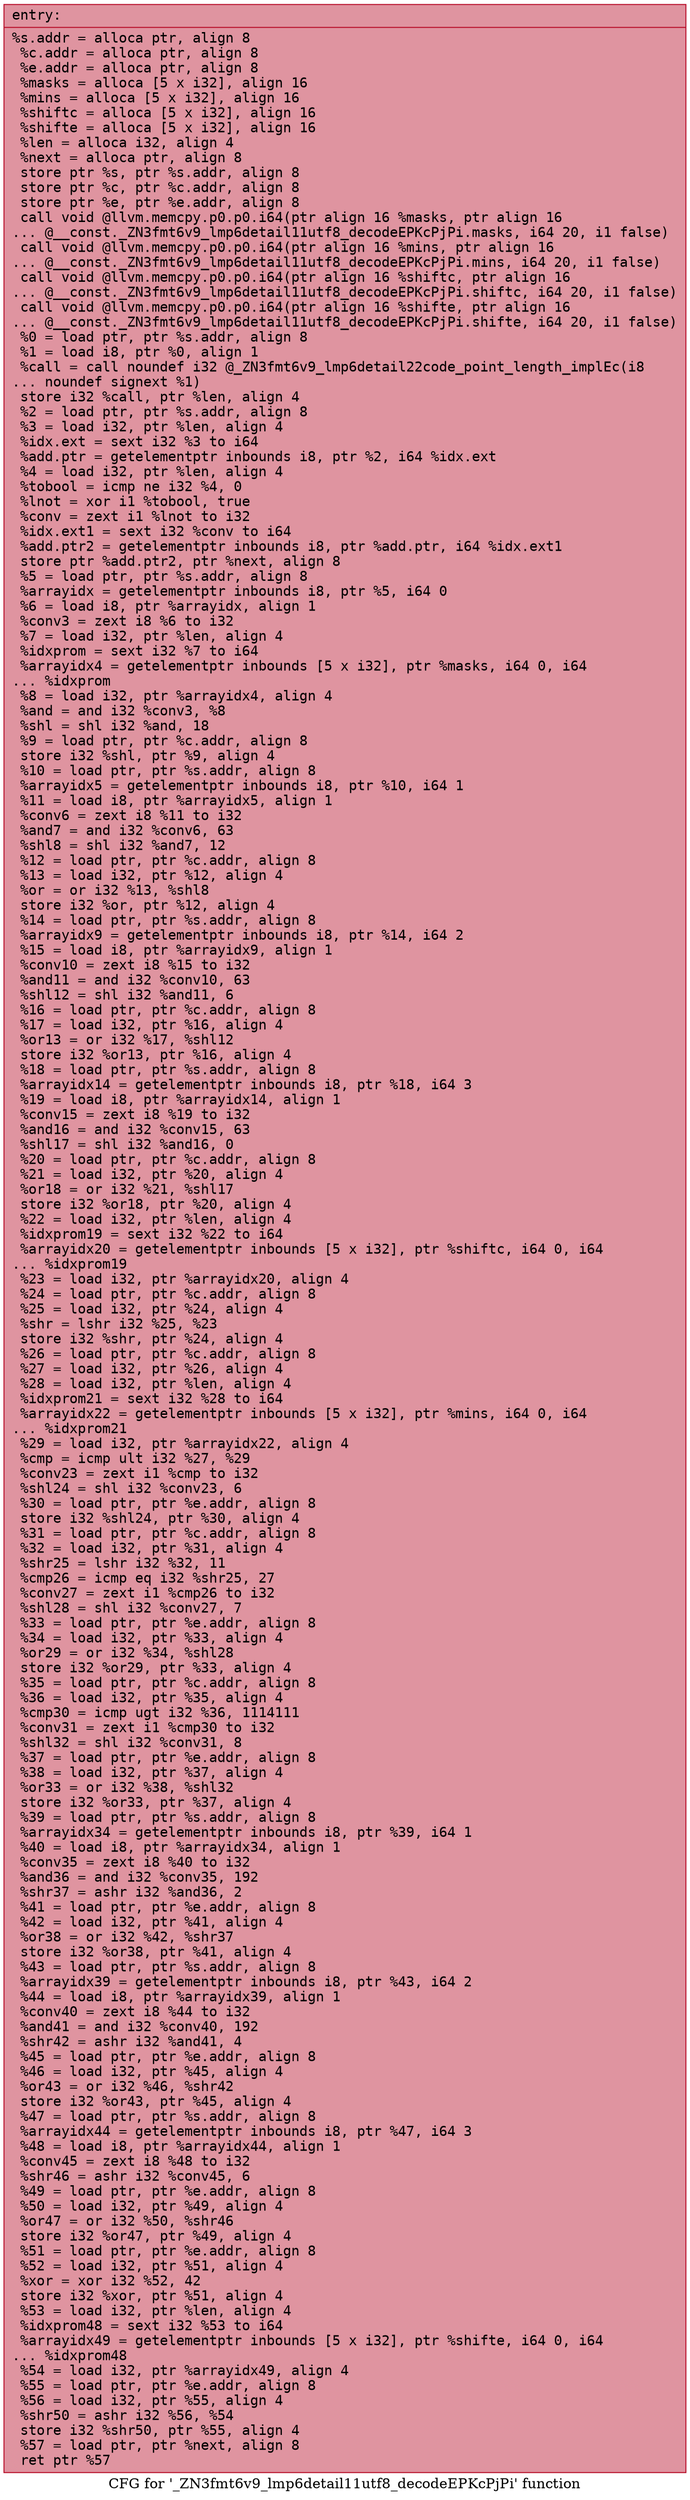 digraph "CFG for '_ZN3fmt6v9_lmp6detail11utf8_decodeEPKcPjPi' function" {
	label="CFG for '_ZN3fmt6v9_lmp6detail11utf8_decodeEPKcPjPi' function";

	Node0x55fec30518a0 [shape=record,color="#b70d28ff", style=filled, fillcolor="#b70d2870" fontname="Courier",label="{entry:\l|  %s.addr = alloca ptr, align 8\l  %c.addr = alloca ptr, align 8\l  %e.addr = alloca ptr, align 8\l  %masks = alloca [5 x i32], align 16\l  %mins = alloca [5 x i32], align 16\l  %shiftc = alloca [5 x i32], align 16\l  %shifte = alloca [5 x i32], align 16\l  %len = alloca i32, align 4\l  %next = alloca ptr, align 8\l  store ptr %s, ptr %s.addr, align 8\l  store ptr %c, ptr %c.addr, align 8\l  store ptr %e, ptr %e.addr, align 8\l  call void @llvm.memcpy.p0.p0.i64(ptr align 16 %masks, ptr align 16\l... @__const._ZN3fmt6v9_lmp6detail11utf8_decodeEPKcPjPi.masks, i64 20, i1 false)\l  call void @llvm.memcpy.p0.p0.i64(ptr align 16 %mins, ptr align 16\l... @__const._ZN3fmt6v9_lmp6detail11utf8_decodeEPKcPjPi.mins, i64 20, i1 false)\l  call void @llvm.memcpy.p0.p0.i64(ptr align 16 %shiftc, ptr align 16\l... @__const._ZN3fmt6v9_lmp6detail11utf8_decodeEPKcPjPi.shiftc, i64 20, i1 false)\l  call void @llvm.memcpy.p0.p0.i64(ptr align 16 %shifte, ptr align 16\l... @__const._ZN3fmt6v9_lmp6detail11utf8_decodeEPKcPjPi.shifte, i64 20, i1 false)\l  %0 = load ptr, ptr %s.addr, align 8\l  %1 = load i8, ptr %0, align 1\l  %call = call noundef i32 @_ZN3fmt6v9_lmp6detail22code_point_length_implEc(i8\l... noundef signext %1)\l  store i32 %call, ptr %len, align 4\l  %2 = load ptr, ptr %s.addr, align 8\l  %3 = load i32, ptr %len, align 4\l  %idx.ext = sext i32 %3 to i64\l  %add.ptr = getelementptr inbounds i8, ptr %2, i64 %idx.ext\l  %4 = load i32, ptr %len, align 4\l  %tobool = icmp ne i32 %4, 0\l  %lnot = xor i1 %tobool, true\l  %conv = zext i1 %lnot to i32\l  %idx.ext1 = sext i32 %conv to i64\l  %add.ptr2 = getelementptr inbounds i8, ptr %add.ptr, i64 %idx.ext1\l  store ptr %add.ptr2, ptr %next, align 8\l  %5 = load ptr, ptr %s.addr, align 8\l  %arrayidx = getelementptr inbounds i8, ptr %5, i64 0\l  %6 = load i8, ptr %arrayidx, align 1\l  %conv3 = zext i8 %6 to i32\l  %7 = load i32, ptr %len, align 4\l  %idxprom = sext i32 %7 to i64\l  %arrayidx4 = getelementptr inbounds [5 x i32], ptr %masks, i64 0, i64\l... %idxprom\l  %8 = load i32, ptr %arrayidx4, align 4\l  %and = and i32 %conv3, %8\l  %shl = shl i32 %and, 18\l  %9 = load ptr, ptr %c.addr, align 8\l  store i32 %shl, ptr %9, align 4\l  %10 = load ptr, ptr %s.addr, align 8\l  %arrayidx5 = getelementptr inbounds i8, ptr %10, i64 1\l  %11 = load i8, ptr %arrayidx5, align 1\l  %conv6 = zext i8 %11 to i32\l  %and7 = and i32 %conv6, 63\l  %shl8 = shl i32 %and7, 12\l  %12 = load ptr, ptr %c.addr, align 8\l  %13 = load i32, ptr %12, align 4\l  %or = or i32 %13, %shl8\l  store i32 %or, ptr %12, align 4\l  %14 = load ptr, ptr %s.addr, align 8\l  %arrayidx9 = getelementptr inbounds i8, ptr %14, i64 2\l  %15 = load i8, ptr %arrayidx9, align 1\l  %conv10 = zext i8 %15 to i32\l  %and11 = and i32 %conv10, 63\l  %shl12 = shl i32 %and11, 6\l  %16 = load ptr, ptr %c.addr, align 8\l  %17 = load i32, ptr %16, align 4\l  %or13 = or i32 %17, %shl12\l  store i32 %or13, ptr %16, align 4\l  %18 = load ptr, ptr %s.addr, align 8\l  %arrayidx14 = getelementptr inbounds i8, ptr %18, i64 3\l  %19 = load i8, ptr %arrayidx14, align 1\l  %conv15 = zext i8 %19 to i32\l  %and16 = and i32 %conv15, 63\l  %shl17 = shl i32 %and16, 0\l  %20 = load ptr, ptr %c.addr, align 8\l  %21 = load i32, ptr %20, align 4\l  %or18 = or i32 %21, %shl17\l  store i32 %or18, ptr %20, align 4\l  %22 = load i32, ptr %len, align 4\l  %idxprom19 = sext i32 %22 to i64\l  %arrayidx20 = getelementptr inbounds [5 x i32], ptr %shiftc, i64 0, i64\l... %idxprom19\l  %23 = load i32, ptr %arrayidx20, align 4\l  %24 = load ptr, ptr %c.addr, align 8\l  %25 = load i32, ptr %24, align 4\l  %shr = lshr i32 %25, %23\l  store i32 %shr, ptr %24, align 4\l  %26 = load ptr, ptr %c.addr, align 8\l  %27 = load i32, ptr %26, align 4\l  %28 = load i32, ptr %len, align 4\l  %idxprom21 = sext i32 %28 to i64\l  %arrayidx22 = getelementptr inbounds [5 x i32], ptr %mins, i64 0, i64\l... %idxprom21\l  %29 = load i32, ptr %arrayidx22, align 4\l  %cmp = icmp ult i32 %27, %29\l  %conv23 = zext i1 %cmp to i32\l  %shl24 = shl i32 %conv23, 6\l  %30 = load ptr, ptr %e.addr, align 8\l  store i32 %shl24, ptr %30, align 4\l  %31 = load ptr, ptr %c.addr, align 8\l  %32 = load i32, ptr %31, align 4\l  %shr25 = lshr i32 %32, 11\l  %cmp26 = icmp eq i32 %shr25, 27\l  %conv27 = zext i1 %cmp26 to i32\l  %shl28 = shl i32 %conv27, 7\l  %33 = load ptr, ptr %e.addr, align 8\l  %34 = load i32, ptr %33, align 4\l  %or29 = or i32 %34, %shl28\l  store i32 %or29, ptr %33, align 4\l  %35 = load ptr, ptr %c.addr, align 8\l  %36 = load i32, ptr %35, align 4\l  %cmp30 = icmp ugt i32 %36, 1114111\l  %conv31 = zext i1 %cmp30 to i32\l  %shl32 = shl i32 %conv31, 8\l  %37 = load ptr, ptr %e.addr, align 8\l  %38 = load i32, ptr %37, align 4\l  %or33 = or i32 %38, %shl32\l  store i32 %or33, ptr %37, align 4\l  %39 = load ptr, ptr %s.addr, align 8\l  %arrayidx34 = getelementptr inbounds i8, ptr %39, i64 1\l  %40 = load i8, ptr %arrayidx34, align 1\l  %conv35 = zext i8 %40 to i32\l  %and36 = and i32 %conv35, 192\l  %shr37 = ashr i32 %and36, 2\l  %41 = load ptr, ptr %e.addr, align 8\l  %42 = load i32, ptr %41, align 4\l  %or38 = or i32 %42, %shr37\l  store i32 %or38, ptr %41, align 4\l  %43 = load ptr, ptr %s.addr, align 8\l  %arrayidx39 = getelementptr inbounds i8, ptr %43, i64 2\l  %44 = load i8, ptr %arrayidx39, align 1\l  %conv40 = zext i8 %44 to i32\l  %and41 = and i32 %conv40, 192\l  %shr42 = ashr i32 %and41, 4\l  %45 = load ptr, ptr %e.addr, align 8\l  %46 = load i32, ptr %45, align 4\l  %or43 = or i32 %46, %shr42\l  store i32 %or43, ptr %45, align 4\l  %47 = load ptr, ptr %s.addr, align 8\l  %arrayidx44 = getelementptr inbounds i8, ptr %47, i64 3\l  %48 = load i8, ptr %arrayidx44, align 1\l  %conv45 = zext i8 %48 to i32\l  %shr46 = ashr i32 %conv45, 6\l  %49 = load ptr, ptr %e.addr, align 8\l  %50 = load i32, ptr %49, align 4\l  %or47 = or i32 %50, %shr46\l  store i32 %or47, ptr %49, align 4\l  %51 = load ptr, ptr %e.addr, align 8\l  %52 = load i32, ptr %51, align 4\l  %xor = xor i32 %52, 42\l  store i32 %xor, ptr %51, align 4\l  %53 = load i32, ptr %len, align 4\l  %idxprom48 = sext i32 %53 to i64\l  %arrayidx49 = getelementptr inbounds [5 x i32], ptr %shifte, i64 0, i64\l... %idxprom48\l  %54 = load i32, ptr %arrayidx49, align 4\l  %55 = load ptr, ptr %e.addr, align 8\l  %56 = load i32, ptr %55, align 4\l  %shr50 = ashr i32 %56, %54\l  store i32 %shr50, ptr %55, align 4\l  %57 = load ptr, ptr %next, align 8\l  ret ptr %57\l}"];
}
